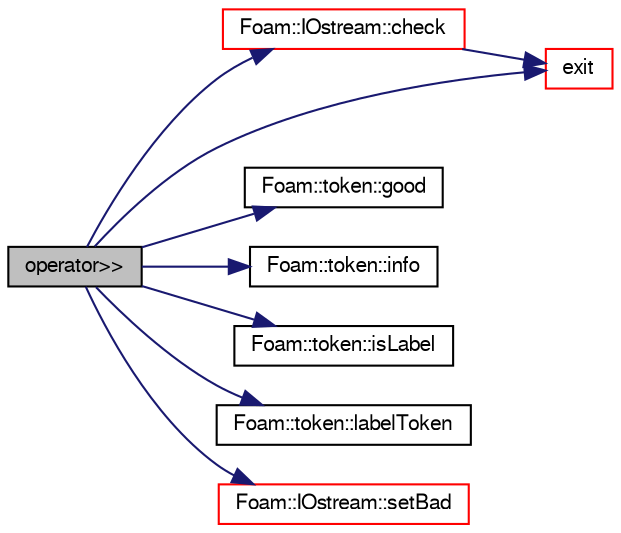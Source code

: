 digraph "operator&gt;&gt;"
{
  bgcolor="transparent";
  edge [fontname="FreeSans",fontsize="10",labelfontname="FreeSans",labelfontsize="10"];
  node [fontname="FreeSans",fontsize="10",shape=record];
  rankdir="LR";
  Node116786 [label="operator\>\>",height=0.2,width=0.4,color="black", fillcolor="grey75", style="filled", fontcolor="black"];
  Node116786 -> Node116787 [color="midnightblue",fontsize="10",style="solid",fontname="FreeSans"];
  Node116787 [label="Foam::IOstream::check",height=0.2,width=0.4,color="red",URL="$a26226.html#a367eb3425fc4e8270e2aa961df8ac8a5",tooltip="Check IOstream status for given operation. "];
  Node116787 -> Node116790 [color="midnightblue",fontsize="10",style="solid",fontname="FreeSans"];
  Node116790 [label="exit",height=0.2,width=0.4,color="red",URL="$a21124.html#a06ca7250d8e89caf05243ec094843642"];
  Node116786 -> Node116790 [color="midnightblue",fontsize="10",style="solid",fontname="FreeSans"];
  Node116786 -> Node116836 [color="midnightblue",fontsize="10",style="solid",fontname="FreeSans"];
  Node116836 [label="Foam::token::good",height=0.2,width=0.4,color="black",URL="$a26306.html#abdcc7f96f487faadc7769afcf58fe992"];
  Node116786 -> Node116837 [color="midnightblue",fontsize="10",style="solid",fontname="FreeSans"];
  Node116837 [label="Foam::token::info",height=0.2,width=0.4,color="black",URL="$a26306.html#a861a626214ad30bd8e7ab3a8caae9966",tooltip="Return info proxy. "];
  Node116786 -> Node116838 [color="midnightblue",fontsize="10",style="solid",fontname="FreeSans"];
  Node116838 [label="Foam::token::isLabel",height=0.2,width=0.4,color="black",URL="$a26306.html#a0225931fd390c83deff470a5cce60767"];
  Node116786 -> Node116839 [color="midnightblue",fontsize="10",style="solid",fontname="FreeSans"];
  Node116839 [label="Foam::token::labelToken",height=0.2,width=0.4,color="black",URL="$a26306.html#a02f47448ac9cbf52cf6418b8e71fa555"];
  Node116786 -> Node116840 [color="midnightblue",fontsize="10",style="solid",fontname="FreeSans"];
  Node116840 [label="Foam::IOstream::setBad",height=0.2,width=0.4,color="red",URL="$a26226.html#a638b33dd25b3cd8ea7e846f04fd6a6a3",tooltip="Set stream to be bad. "];
}
